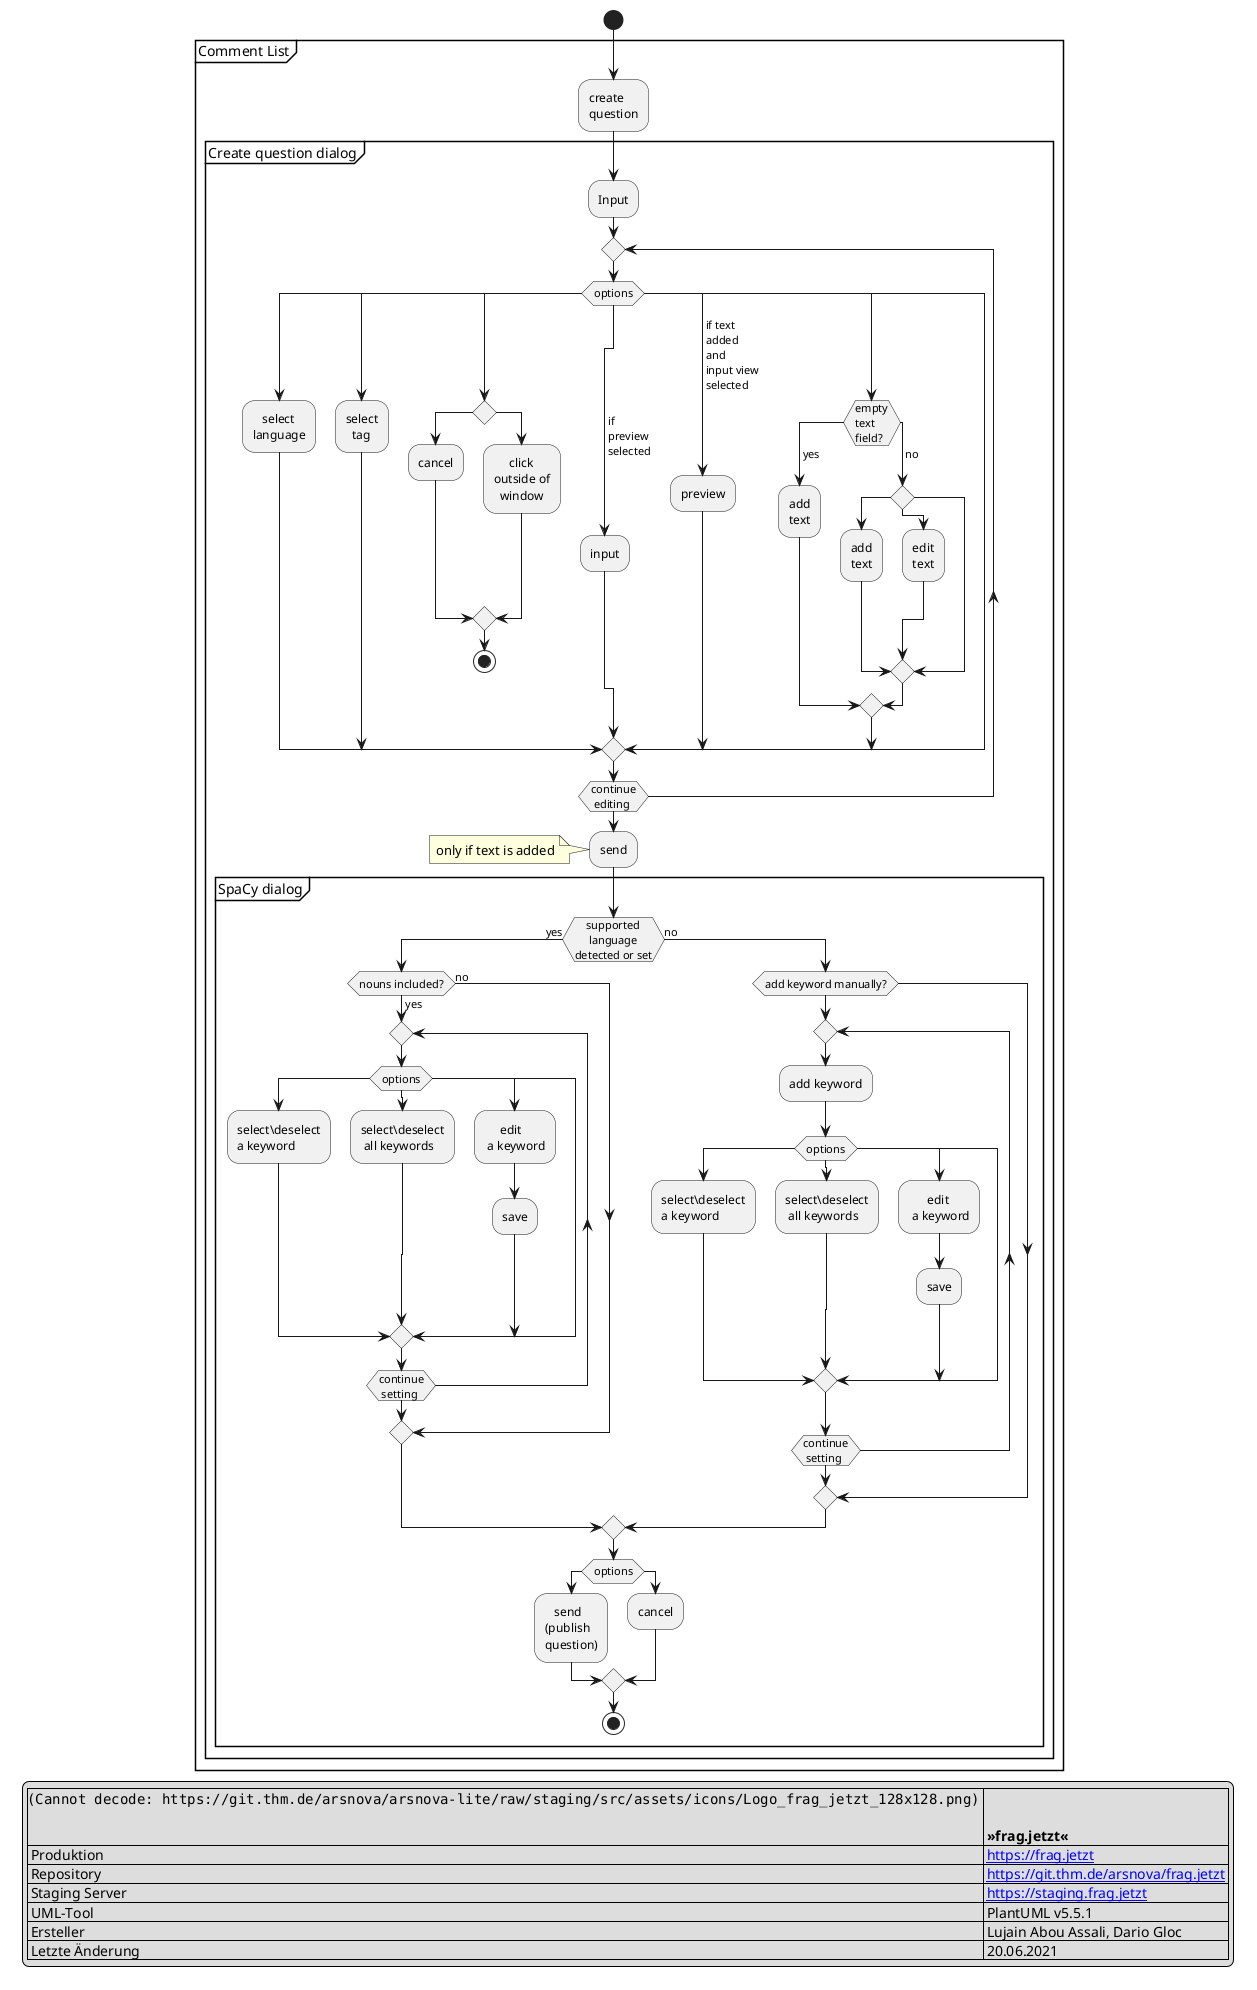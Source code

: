 @startuml
'https://plantuml.com/activity-diagram-beta

start
partition "Comment List"
    :create\nquestion;
    partition "Create question dialog"
        :Input;
        repeat
            switch (options)
                case ()
                    :   select\nlanguage;
                case ()
                    :select\n  tag;
                case ()
                    switch ()
                        case ()
                            :cancel;
                        case ()
                            :     click\noutside of\n  window;
                    endswitch
                    stop
                case (\n\n\n\n\n\n if\n preview\n selected)
                    :input;
                case ( if text\n added\n and\n input view\n selected)
                    :preview;
                case ()
                    switch (empty\ntext\nfield?)
                        case ( yes)
                            :add\ntext;

                        case ( no)
                            switch ()
                                case ()
                                    :add\ntext;
                                case ()
                                    :edit\ntext;
                                case ()
                            endswitch
                    endswitch
                case ()
            endswitch
        repeat while (continue\n editing)

        :send;
        note left
        only if text is added
        end note
        partition "SpaCy dialog" {
            if(    supported\n     language\ndetected or set) then (yes)
                if (nouns included?) then (yes)
                    repeat
                        switch(options)
                            case ()
                                :select\deselect\na keyword;
                            case ()
                                :select\deselect\n all keywords;
                            case ()
                                :     edit\n a keyword;
                                :save;
                            case ()
                        endswitch
                    repeat while (continue\n setting)
                else (no)
                endif
            else (no)
                if(add keyword manually?)
                    repeat
                        :add keyword;
                        switch (options)
                            case ()
                                :select\deselect\na keyword;
                            case ()
                                :select\deselect\n all keywords;
                            case ()
                                :      edit\n a keyword;
                                :save;
                            case()
                        endswitch
                    repeat while (continue\n setting)
                else
                endif
            endif
            if(options)
                :   send\n(publish\nquestion);
            else
                :cancel;
            endif
            stop
        }
    }
}

legend right
  |<img:https://git.thm.de/arsnova/arsnova-lite/raw/staging/src/assets/icons/Logo_frag_jetzt_128x128.png> |= \n\n »frag.jetzt« |
  | Produktion | [[https://frag.jetzt]] |
  | Repository | [[https://git.thm.de/arsnova/frag.jetzt]] |
  | Staging Server | [[https://staging.frag.jetzt]] |
  | UML-Tool| PlantUML v5.5.1|
  | Ersteller| Lujain Abou Assali, Dario Gloc|
  | Letzte Änderung| 20.06.2021 |
end legend
/'
legend right
 |= \n          <img:https://git.thm.de/arsnova/frag.jetzt/-/raw/staging/src/assets/icons/favicon-32x32.png> |= \n [[https://git.thm.de/arsnova/frag.jetzt frag.jetzt]] \n\n Technische Hochschule Mittelhessen |
 | Repository | [[https://git.thm.de/arsnova/frag.jetzt]] |
 | Staging Server | [[https://staging.frag.jetzt]] |
 | UML-Tool| PlantUML v5.5.1|
 | Modellversion| 1.0|
 | Erstelldatum| 17.06.2021|
 | Ersteller| Lujain Abou Assali, Dario Gloc|
 | Letzte Änderung| 17.06.2021|
end legend
'/
@enduml
